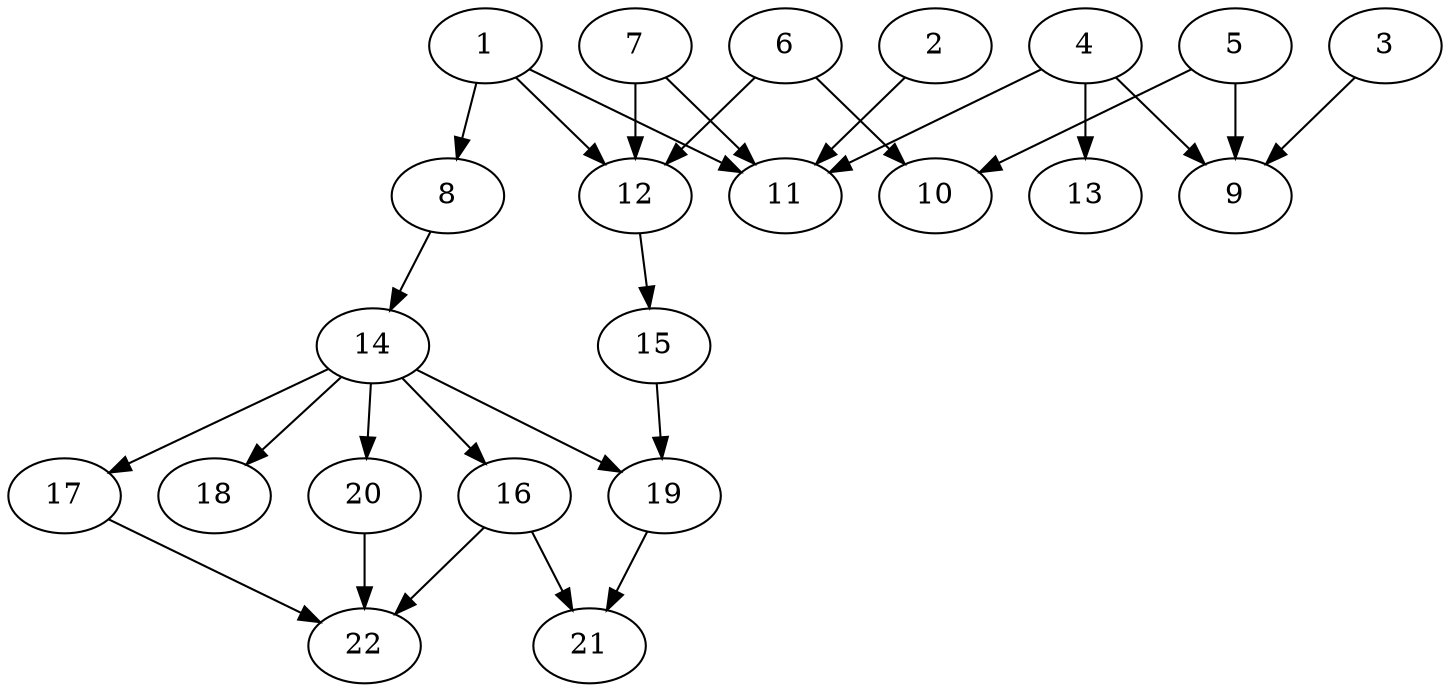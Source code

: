 // DAG (tier=2-normal, mode=compute, n=22, ccr=0.387, fat=0.561, density=0.554, regular=0.464, jump=0.138, mindata=524288, maxdata=8388608)
// DAG automatically generated by daggen at Sun Aug 24 16:33:33 2025
// /home/ermia/Project/Environments/daggen/bin/daggen --dot --ccr 0.387 --fat 0.561 --regular 0.464 --density 0.554 --jump 0.138 --mindata 524288 --maxdata 8388608 -n 22 
digraph G {
  1 [size="638200502716982", alpha="0.15", expect_size="319100251358491"]
  1 -> 8 [size ="13808395354112"]
  1 -> 11 [size ="13808395354112"]
  1 -> 12 [size ="13808395354112"]
  2 [size="8139890861448529", alpha="0.13", expect_size="4069945430724264"]
  2 -> 11 [size ="223178613850112"]
  3 [size="437403113701169430528", alpha="0.16", expect_size="218701556850584715264"]
  3 -> 9 [size ="460975559933952"]
  4 [size="370057849643456", alpha="0.16", expect_size="185028924821728"]
  4 -> 9 [size ="16772149280768"]
  4 -> 11 [size ="16772149280768"]
  4 -> 13 [size ="16772149280768"]
  5 [size="168731083546651872", alpha="0.17", expect_size="84365541773325936"]
  5 -> 9 [size ="403792726065152"]
  5 -> 10 [size ="403792726065152"]
  6 [size="1581113331254556", alpha="0.10", expect_size="790556665627278"]
  6 -> 10 [size ="85309802938368"]
  6 -> 12 [size ="85309802938368"]
  7 [size="757119991577991424", alpha="0.09", expect_size="378559995788995712"]
  7 -> 11 [size ="315012228841472"]
  7 -> 12 [size ="315012228841472"]
  8 [size="385604530052622450688", alpha="0.19", expect_size="192802265026311225344"]
  8 -> 14 [size ="423823212019712"]
  9 [size="163705214077426656", alpha="0.05", expect_size="81852607038713328"]
  10 [size="541912707713761920", alpha="0.10", expect_size="270956353856880960"]
  11 [size="7386177374190203", alpha="0.12", expect_size="3693088687095101"]
  12 [size="84234477157165", alpha="0.18", expect_size="42117238578582"]
  12 -> 15 [size ="6525699489792"]
  13 [size="2618394316283838464", alpha="0.09", expect_size="1309197158141919232"]
  14 [size="4573502433094795264", alpha="0.18", expect_size="2286751216547397632"]
  14 -> 16 [size ="22042250313728"]
  14 -> 17 [size ="22042250313728"]
  14 -> 18 [size ="22042250313728"]
  14 -> 19 [size ="22042250313728"]
  14 -> 20 [size ="22042250313728"]
  15 [size="5047395480569629", alpha="0.18", expect_size="2523697740284814"]
  15 -> 19 [size ="4193037320192"]
  16 [size="44245272032639451136", alpha="0.01", expect_size="22122636016319725568"]
  16 -> 21 [size ="100077066518528"]
  16 -> 22 [size ="100077066518528"]
  17 [size="50044370015791520", alpha="0.16", expect_size="25022185007895760"]
  17 -> 22 [size ="31669083963392"]
  18 [size="1393174999694190", alpha="0.16", expect_size="696587499847095"]
  19 [size="1125605648898183680", alpha="0.01", expect_size="562802824449091840"]
  19 -> 21 [size ="547390931075072"]
  20 [size="729762776961470720", alpha="0.17", expect_size="364881388480735360"]
  20 -> 22 [size ="324854960095232"]
  21 [size="219851920875576098816", alpha="0.17", expect_size="109925960437788049408"]
  22 [size="464116341592952256", alpha="0.18", expect_size="232058170796476128"]
}